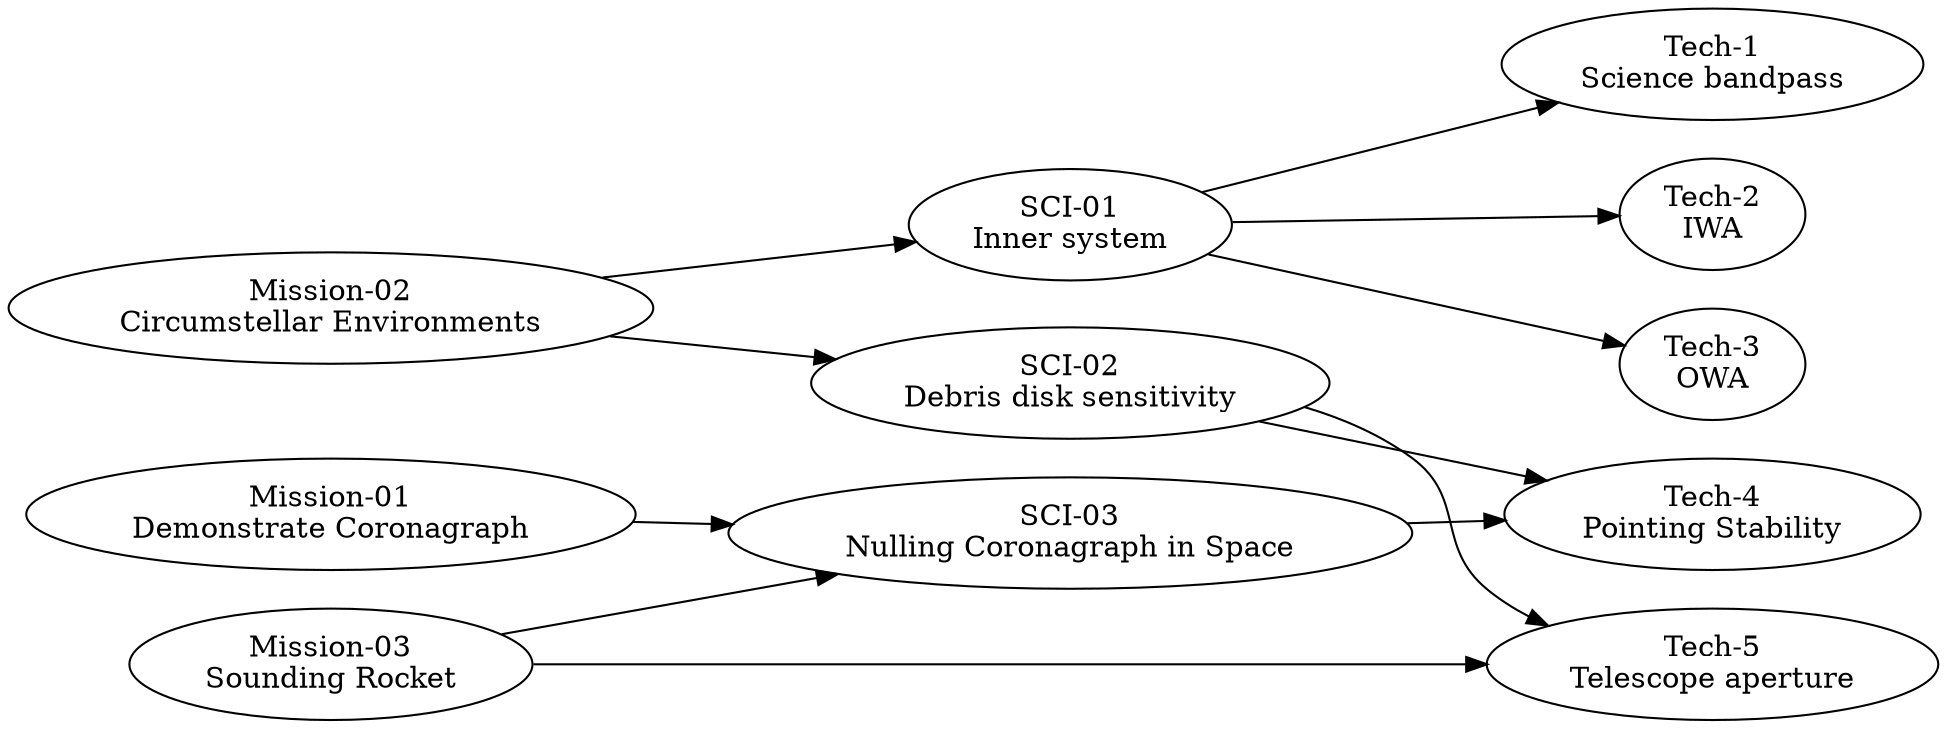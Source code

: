 // The Requirements
digraph {
rankdir=LR
size="200,50"
	"Mission-01" [label="Mission-01
Demonstrate Coronagraph"]
	"Mission-02" [label="Mission-02
Circumstellar Environments"]
	"Mission-03" [label="Mission-03
Sounding Rocket"]
	"SCI-01" [label="SCI-01
Inner system"]
		"Mission-02" -> "SCI-01"
	"SCI-02" [label="SCI-02
Debris disk sensitivity"]
		"Mission-02" -> "SCI-02"
	"SCI-03" [label="SCI-03
Nulling Coronagraph in Space"]
		"Mission-01" -> "SCI-03"
		"Mission-03" -> "SCI-03"
	"Tech-1" [label="Tech-1
Science bandpass"]
		"SCI-01" -> "Tech-1"
	"Tech-2" [label="Tech-2
IWA"]
		"SCI-01" -> "Tech-2"
	"Tech-3" [label="Tech-3
OWA"]
		"SCI-01" -> "Tech-3"
	"Tech-4" [label="Tech-4
Pointing Stability"]
		"SCI-02" -> "Tech-4"
		"SCI-03" -> "Tech-4"
	"Tech-5" [label="Tech-5
Telescope aperture"]
		"Mission-03" -> "Tech-5"
		"SCI-02" -> "Tech-5"
}
